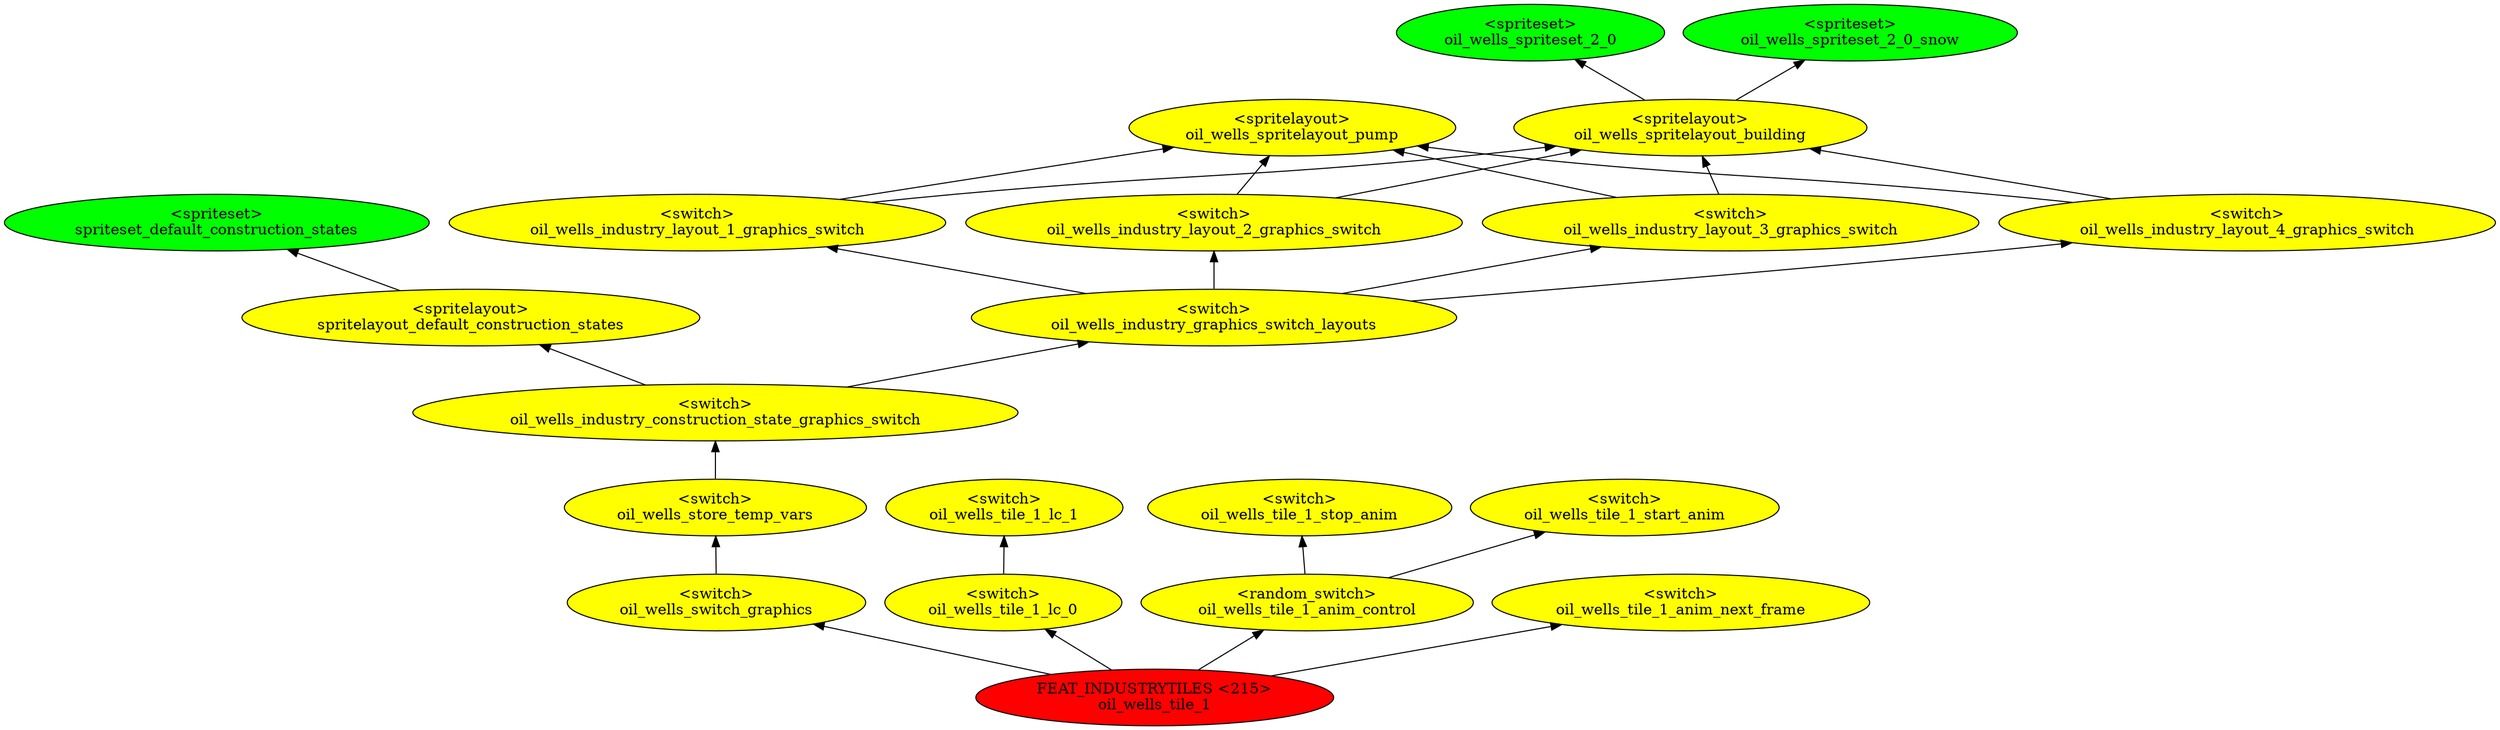 digraph {
rankdir="BT"
spriteset_default_construction_states [fillcolor=green style="filled" label="<spriteset>\nspriteset_default_construction_states"]
spritelayout_default_construction_states [fillcolor=yellow style="filled" label="<spritelayout>\nspritelayout_default_construction_states"]
oil_wells_spriteset_2_0 [fillcolor=green style="filled" label="<spriteset>\noil_wells_spriteset_2_0"]
oil_wells_spriteset_2_0_snow [fillcolor=green style="filled" label="<spriteset>\noil_wells_spriteset_2_0_snow"]
oil_wells_spritelayout_pump [fillcolor=yellow style="filled" label="<spritelayout>\noil_wells_spritelayout_pump"]
oil_wells_spritelayout_building [fillcolor=yellow style="filled" label="<spritelayout>\noil_wells_spritelayout_building"]
oil_wells_industry_layout_1_graphics_switch [fillcolor=yellow style="filled" label="<switch>\noil_wells_industry_layout_1_graphics_switch"]
oil_wells_industry_layout_2_graphics_switch [fillcolor=yellow style="filled" label="<switch>\noil_wells_industry_layout_2_graphics_switch"]
oil_wells_industry_layout_3_graphics_switch [fillcolor=yellow style="filled" label="<switch>\noil_wells_industry_layout_3_graphics_switch"]
oil_wells_industry_layout_4_graphics_switch [fillcolor=yellow style="filled" label="<switch>\noil_wells_industry_layout_4_graphics_switch"]
oil_wells_industry_graphics_switch_layouts [fillcolor=yellow style="filled" label="<switch>\noil_wells_industry_graphics_switch_layouts"]
oil_wells_industry_construction_state_graphics_switch [fillcolor=yellow style="filled" label="<switch>\noil_wells_industry_construction_state_graphics_switch"]
oil_wells_store_temp_vars [fillcolor=yellow style="filled" label="<switch>\noil_wells_store_temp_vars"]
oil_wells_switch_graphics [fillcolor=yellow style="filled" label="<switch>\noil_wells_switch_graphics"]
oil_wells_tile_1_lc_1 [fillcolor=yellow style="filled" label="<switch>\noil_wells_tile_1_lc_1"]
oil_wells_tile_1_lc_0 [fillcolor=yellow style="filled" label="<switch>\noil_wells_tile_1_lc_0"]
oil_wells_tile_1_stop_anim [fillcolor=yellow style="filled" label="<switch>\noil_wells_tile_1_stop_anim"]
oil_wells_tile_1_start_anim [fillcolor=yellow style="filled" label="<switch>\noil_wells_tile_1_start_anim"]
oil_wells_tile_1_anim_control [fillcolor=yellow style="filled" label="<random_switch>\noil_wells_tile_1_anim_control"]
oil_wells_tile_1_anim_next_frame [fillcolor=yellow style="filled" label="<switch>\noil_wells_tile_1_anim_next_frame"]
oil_wells_tile_1 [fillcolor=red style="filled" label="FEAT_INDUSTRYTILES <215>\noil_wells_tile_1"]
oil_wells_industry_construction_state_graphics_switch->spritelayout_default_construction_states
oil_wells_industry_graphics_switch_layouts->oil_wells_industry_layout_3_graphics_switch
oil_wells_industry_construction_state_graphics_switch->oil_wells_industry_graphics_switch_layouts
oil_wells_tile_1->oil_wells_switch_graphics
oil_wells_tile_1_anim_control->oil_wells_tile_1_stop_anim
oil_wells_industry_graphics_switch_layouts->oil_wells_industry_layout_2_graphics_switch
oil_wells_industry_layout_2_graphics_switch->oil_wells_spritelayout_building
oil_wells_industry_layout_3_graphics_switch->oil_wells_spritelayout_building
oil_wells_industry_graphics_switch_layouts->oil_wells_industry_layout_4_graphics_switch
oil_wells_industry_graphics_switch_layouts->oil_wells_industry_layout_1_graphics_switch
oil_wells_tile_1_anim_control->oil_wells_tile_1_start_anim
oil_wells_store_temp_vars->oil_wells_industry_construction_state_graphics_switch
oil_wells_spritelayout_building->oil_wells_spriteset_2_0
oil_wells_spritelayout_building->oil_wells_spriteset_2_0_snow
oil_wells_tile_1_lc_0->oil_wells_tile_1_lc_1
oil_wells_industry_layout_2_graphics_switch->oil_wells_spritelayout_pump
oil_wells_switch_graphics->oil_wells_store_temp_vars
oil_wells_industry_layout_3_graphics_switch->oil_wells_spritelayout_pump
oil_wells_tile_1->oil_wells_tile_1_anim_control
oil_wells_tile_1->oil_wells_tile_1_anim_next_frame
oil_wells_industry_layout_1_graphics_switch->oil_wells_spritelayout_pump
spritelayout_default_construction_states->spriteset_default_construction_states
oil_wells_industry_layout_1_graphics_switch->oil_wells_spritelayout_building
oil_wells_industry_layout_4_graphics_switch->oil_wells_spritelayout_building
oil_wells_tile_1->oil_wells_tile_1_lc_0
oil_wells_industry_layout_4_graphics_switch->oil_wells_spritelayout_pump
}
